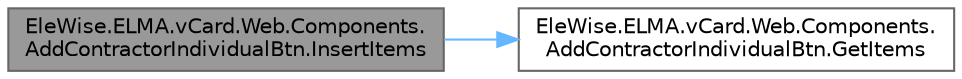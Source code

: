 digraph "EleWise.ELMA.vCard.Web.Components.AddContractorIndividualBtn.InsertItems"
{
 // LATEX_PDF_SIZE
  bgcolor="transparent";
  edge [fontname=Helvetica,fontsize=10,labelfontname=Helvetica,labelfontsize=10];
  node [fontname=Helvetica,fontsize=10,shape=box,height=0.2,width=0.4];
  rankdir="LR";
  Node1 [id="Node000001",label="EleWise.ELMA.vCard.Web.Components.\lAddContractorIndividualBtn.InsertItems",height=0.2,width=0.4,color="gray40", fillcolor="grey60", style="filled", fontcolor="black",tooltip=" "];
  Node1 -> Node2 [id="edge1_Node000001_Node000002",color="steelblue1",style="solid",tooltip=" "];
  Node2 [id="Node000002",label="EleWise.ELMA.vCard.Web.Components.\lAddContractorIndividualBtn.GetItems",height=0.2,width=0.4,color="grey40", fillcolor="white", style="filled",URL="$class_ele_wise_1_1_e_l_m_a_1_1v_card_1_1_web_1_1_components_1_1_add_contractor_individual_btn.html#a77aeeb5b4b66edc81c3d721e1a46db74",tooltip=" "];
}
